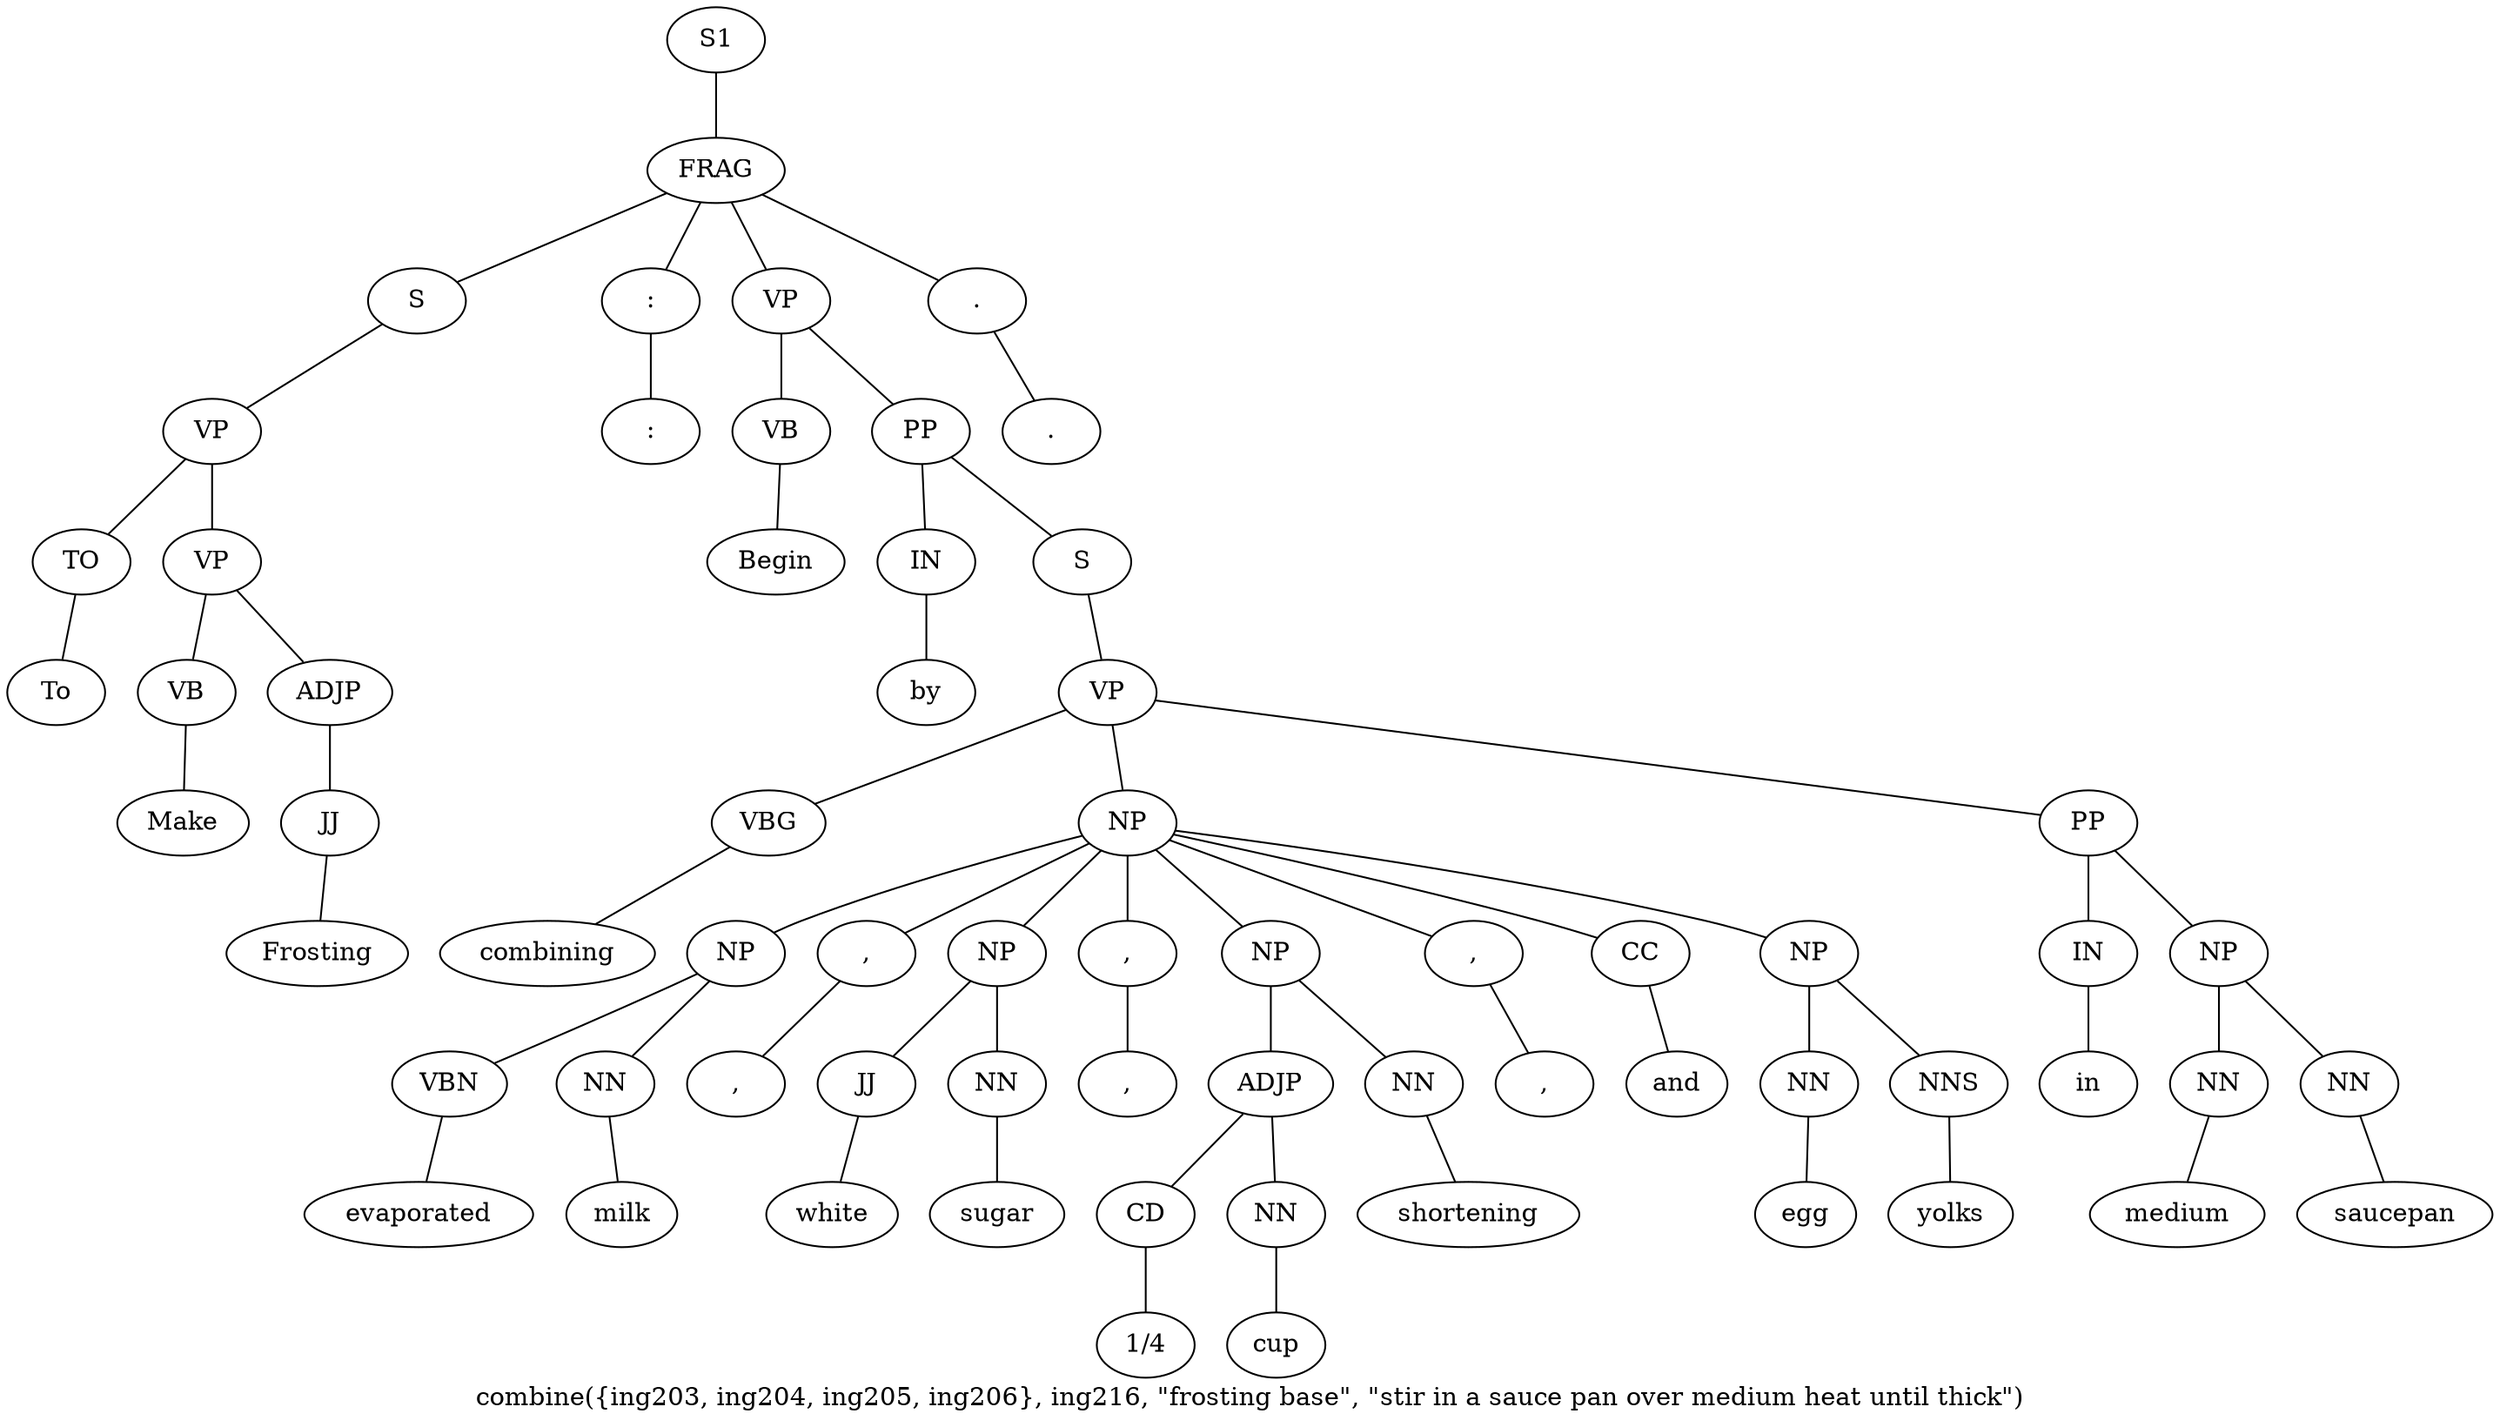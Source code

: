 graph SyntaxGraph {
	label = "combine({ing203, ing204, ing205, ing206}, ing216, \"frosting base\", \"stir in a sauce pan over medium heat until thick\")";
	Node0 [label="S1"];
	Node1 [label="FRAG"];
	Node2 [label="S"];
	Node3 [label="VP"];
	Node4 [label="TO"];
	Node5 [label="To"];
	Node6 [label="VP"];
	Node7 [label="VB"];
	Node8 [label="Make"];
	Node9 [label="ADJP"];
	Node10 [label="JJ"];
	Node11 [label="Frosting"];
	Node12 [label=":"];
	Node13 [label=":"];
	Node14 [label="VP"];
	Node15 [label="VB"];
	Node16 [label="Begin"];
	Node17 [label="PP"];
	Node18 [label="IN"];
	Node19 [label="by"];
	Node20 [label="S"];
	Node21 [label="VP"];
	Node22 [label="VBG"];
	Node23 [label="combining"];
	Node24 [label="NP"];
	Node25 [label="NP"];
	Node26 [label="VBN"];
	Node27 [label="evaporated"];
	Node28 [label="NN"];
	Node29 [label="milk"];
	Node30 [label=","];
	Node31 [label=","];
	Node32 [label="NP"];
	Node33 [label="JJ"];
	Node34 [label="white"];
	Node35 [label="NN"];
	Node36 [label="sugar"];
	Node37 [label=","];
	Node38 [label=","];
	Node39 [label="NP"];
	Node40 [label="ADJP"];
	Node41 [label="CD"];
	Node42 [label="1/4"];
	Node43 [label="NN"];
	Node44 [label="cup"];
	Node45 [label="NN"];
	Node46 [label="shortening"];
	Node47 [label=","];
	Node48 [label=","];
	Node49 [label="CC"];
	Node50 [label="and"];
	Node51 [label="NP"];
	Node52 [label="NN"];
	Node53 [label="egg"];
	Node54 [label="NNS"];
	Node55 [label="yolks"];
	Node56 [label="PP"];
	Node57 [label="IN"];
	Node58 [label="in"];
	Node59 [label="NP"];
	Node60 [label="NN"];
	Node61 [label="medium"];
	Node62 [label="NN"];
	Node63 [label="saucepan"];
	Node64 [label="."];
	Node65 [label="."];

	Node0 -- Node1;
	Node1 -- Node2;
	Node1 -- Node12;
	Node1 -- Node14;
	Node1 -- Node64;
	Node2 -- Node3;
	Node3 -- Node4;
	Node3 -- Node6;
	Node4 -- Node5;
	Node6 -- Node7;
	Node6 -- Node9;
	Node7 -- Node8;
	Node9 -- Node10;
	Node10 -- Node11;
	Node12 -- Node13;
	Node14 -- Node15;
	Node14 -- Node17;
	Node15 -- Node16;
	Node17 -- Node18;
	Node17 -- Node20;
	Node18 -- Node19;
	Node20 -- Node21;
	Node21 -- Node22;
	Node21 -- Node24;
	Node21 -- Node56;
	Node22 -- Node23;
	Node24 -- Node25;
	Node24 -- Node30;
	Node24 -- Node32;
	Node24 -- Node37;
	Node24 -- Node39;
	Node24 -- Node47;
	Node24 -- Node49;
	Node24 -- Node51;
	Node25 -- Node26;
	Node25 -- Node28;
	Node26 -- Node27;
	Node28 -- Node29;
	Node30 -- Node31;
	Node32 -- Node33;
	Node32 -- Node35;
	Node33 -- Node34;
	Node35 -- Node36;
	Node37 -- Node38;
	Node39 -- Node40;
	Node39 -- Node45;
	Node40 -- Node41;
	Node40 -- Node43;
	Node41 -- Node42;
	Node43 -- Node44;
	Node45 -- Node46;
	Node47 -- Node48;
	Node49 -- Node50;
	Node51 -- Node52;
	Node51 -- Node54;
	Node52 -- Node53;
	Node54 -- Node55;
	Node56 -- Node57;
	Node56 -- Node59;
	Node57 -- Node58;
	Node59 -- Node60;
	Node59 -- Node62;
	Node60 -- Node61;
	Node62 -- Node63;
	Node64 -- Node65;
}